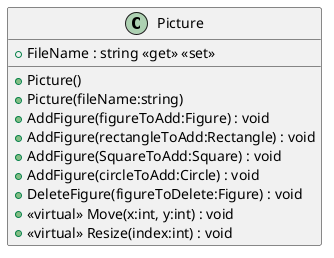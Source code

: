 @startuml
class Picture {
    + Picture()
    + Picture(fileName:string)
    + FileName : string <<get>> <<set>>
    + AddFigure(figureToAdd:Figure) : void
    + AddFigure(rectangleToAdd:Rectangle) : void
    + AddFigure(SquareToAdd:Square) : void
    + AddFigure(circleToAdd:Circle) : void
    + DeleteFigure(figureToDelete:Figure) : void
    + <<virtual>> Move(x:int, y:int) : void
    + <<virtual>> Resize(index:int) : void
}
@enduml
